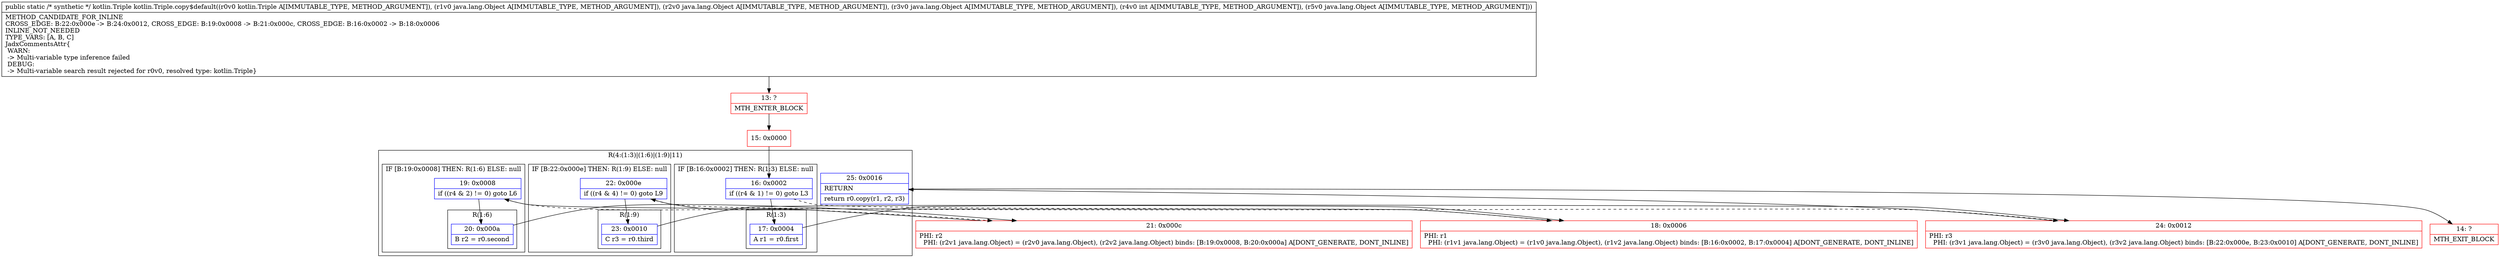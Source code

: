digraph "CFG forkotlin.Triple.copy$default(Lkotlin\/Triple;Ljava\/lang\/Object;Ljava\/lang\/Object;Ljava\/lang\/Object;ILjava\/lang\/Object;)Lkotlin\/Triple;" {
subgraph cluster_Region_1874610540 {
label = "R(4:(1:3)|(1:6)|(1:9)|11)";
node [shape=record,color=blue];
subgraph cluster_IfRegion_1485701255 {
label = "IF [B:16:0x0002] THEN: R(1:3) ELSE: null";
node [shape=record,color=blue];
Node_16 [shape=record,label="{16\:\ 0x0002|if ((r4 & 1) != 0) goto L3\l}"];
subgraph cluster_Region_1996690697 {
label = "R(1:3)";
node [shape=record,color=blue];
Node_17 [shape=record,label="{17\:\ 0x0004|A r1 = r0.first\l}"];
}
}
subgraph cluster_IfRegion_264393657 {
label = "IF [B:19:0x0008] THEN: R(1:6) ELSE: null";
node [shape=record,color=blue];
Node_19 [shape=record,label="{19\:\ 0x0008|if ((r4 & 2) != 0) goto L6\l}"];
subgraph cluster_Region_45648900 {
label = "R(1:6)";
node [shape=record,color=blue];
Node_20 [shape=record,label="{20\:\ 0x000a|B r2 = r0.second\l}"];
}
}
subgraph cluster_IfRegion_714747628 {
label = "IF [B:22:0x000e] THEN: R(1:9) ELSE: null";
node [shape=record,color=blue];
Node_22 [shape=record,label="{22\:\ 0x000e|if ((r4 & 4) != 0) goto L9\l}"];
subgraph cluster_Region_1163845099 {
label = "R(1:9)";
node [shape=record,color=blue];
Node_23 [shape=record,label="{23\:\ 0x0010|C r3 = r0.third\l}"];
}
}
Node_25 [shape=record,label="{25\:\ 0x0016|RETURN\l|return r0.copy(r1, r2, r3)\l}"];
}
Node_13 [shape=record,color=red,label="{13\:\ ?|MTH_ENTER_BLOCK\l}"];
Node_15 [shape=record,color=red,label="{15\:\ 0x0000}"];
Node_18 [shape=record,color=red,label="{18\:\ 0x0006|PHI: r1 \l  PHI: (r1v1 java.lang.Object) = (r1v0 java.lang.Object), (r1v2 java.lang.Object) binds: [B:16:0x0002, B:17:0x0004] A[DONT_GENERATE, DONT_INLINE]\l}"];
Node_21 [shape=record,color=red,label="{21\:\ 0x000c|PHI: r2 \l  PHI: (r2v1 java.lang.Object) = (r2v0 java.lang.Object), (r2v2 java.lang.Object) binds: [B:19:0x0008, B:20:0x000a] A[DONT_GENERATE, DONT_INLINE]\l}"];
Node_24 [shape=record,color=red,label="{24\:\ 0x0012|PHI: r3 \l  PHI: (r3v1 java.lang.Object) = (r3v0 java.lang.Object), (r3v2 java.lang.Object) binds: [B:22:0x000e, B:23:0x0010] A[DONT_GENERATE, DONT_INLINE]\l}"];
Node_14 [shape=record,color=red,label="{14\:\ ?|MTH_EXIT_BLOCK\l}"];
MethodNode[shape=record,label="{public static \/* synthetic *\/ kotlin.Triple kotlin.Triple.copy$default((r0v0 kotlin.Triple A[IMMUTABLE_TYPE, METHOD_ARGUMENT]), (r1v0 java.lang.Object A[IMMUTABLE_TYPE, METHOD_ARGUMENT]), (r2v0 java.lang.Object A[IMMUTABLE_TYPE, METHOD_ARGUMENT]), (r3v0 java.lang.Object A[IMMUTABLE_TYPE, METHOD_ARGUMENT]), (r4v0 int A[IMMUTABLE_TYPE, METHOD_ARGUMENT]), (r5v0 java.lang.Object A[IMMUTABLE_TYPE, METHOD_ARGUMENT]))  | METHOD_CANDIDATE_FOR_INLINE\lCROSS_EDGE: B:22:0x000e \-\> B:24:0x0012, CROSS_EDGE: B:19:0x0008 \-\> B:21:0x000c, CROSS_EDGE: B:16:0x0002 \-\> B:18:0x0006\lINLINE_NOT_NEEDED\lTYPE_VARS: [A, B, C]\lJadxCommentsAttr\{\l WARN: \l \-\> Multi\-variable type inference failed\l DEBUG: \l \-\> Multi\-variable search result rejected for r0v0, resolved type: kotlin.Triple\}\l}"];
MethodNode -> Node_13;Node_16 -> Node_17;
Node_16 -> Node_18[style=dashed];
Node_17 -> Node_18;
Node_19 -> Node_20;
Node_19 -> Node_21[style=dashed];
Node_20 -> Node_21;
Node_22 -> Node_23;
Node_22 -> Node_24[style=dashed];
Node_23 -> Node_24;
Node_25 -> Node_14;
Node_13 -> Node_15;
Node_15 -> Node_16;
Node_18 -> Node_19;
Node_21 -> Node_22;
Node_24 -> Node_25;
}

